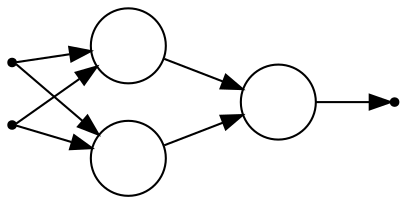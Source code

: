 digraph {
rankdir=LR
x0 [shape=point, label=""]
x1 [shape=point, label=""]
c1p0 [shape=circle, label=""]
c1p1 [shape=circle, label=""]
c2p0 [shape=circle, label=""]
s0 [style=invisible, shape=point, label=""]
x0 -> c1p0
x0 -> c1p1
x1 -> c1p0
x1 -> c1p1
c1p0 -> c2p0
c1p1 -> c2p0
c2p0 -> s0

}